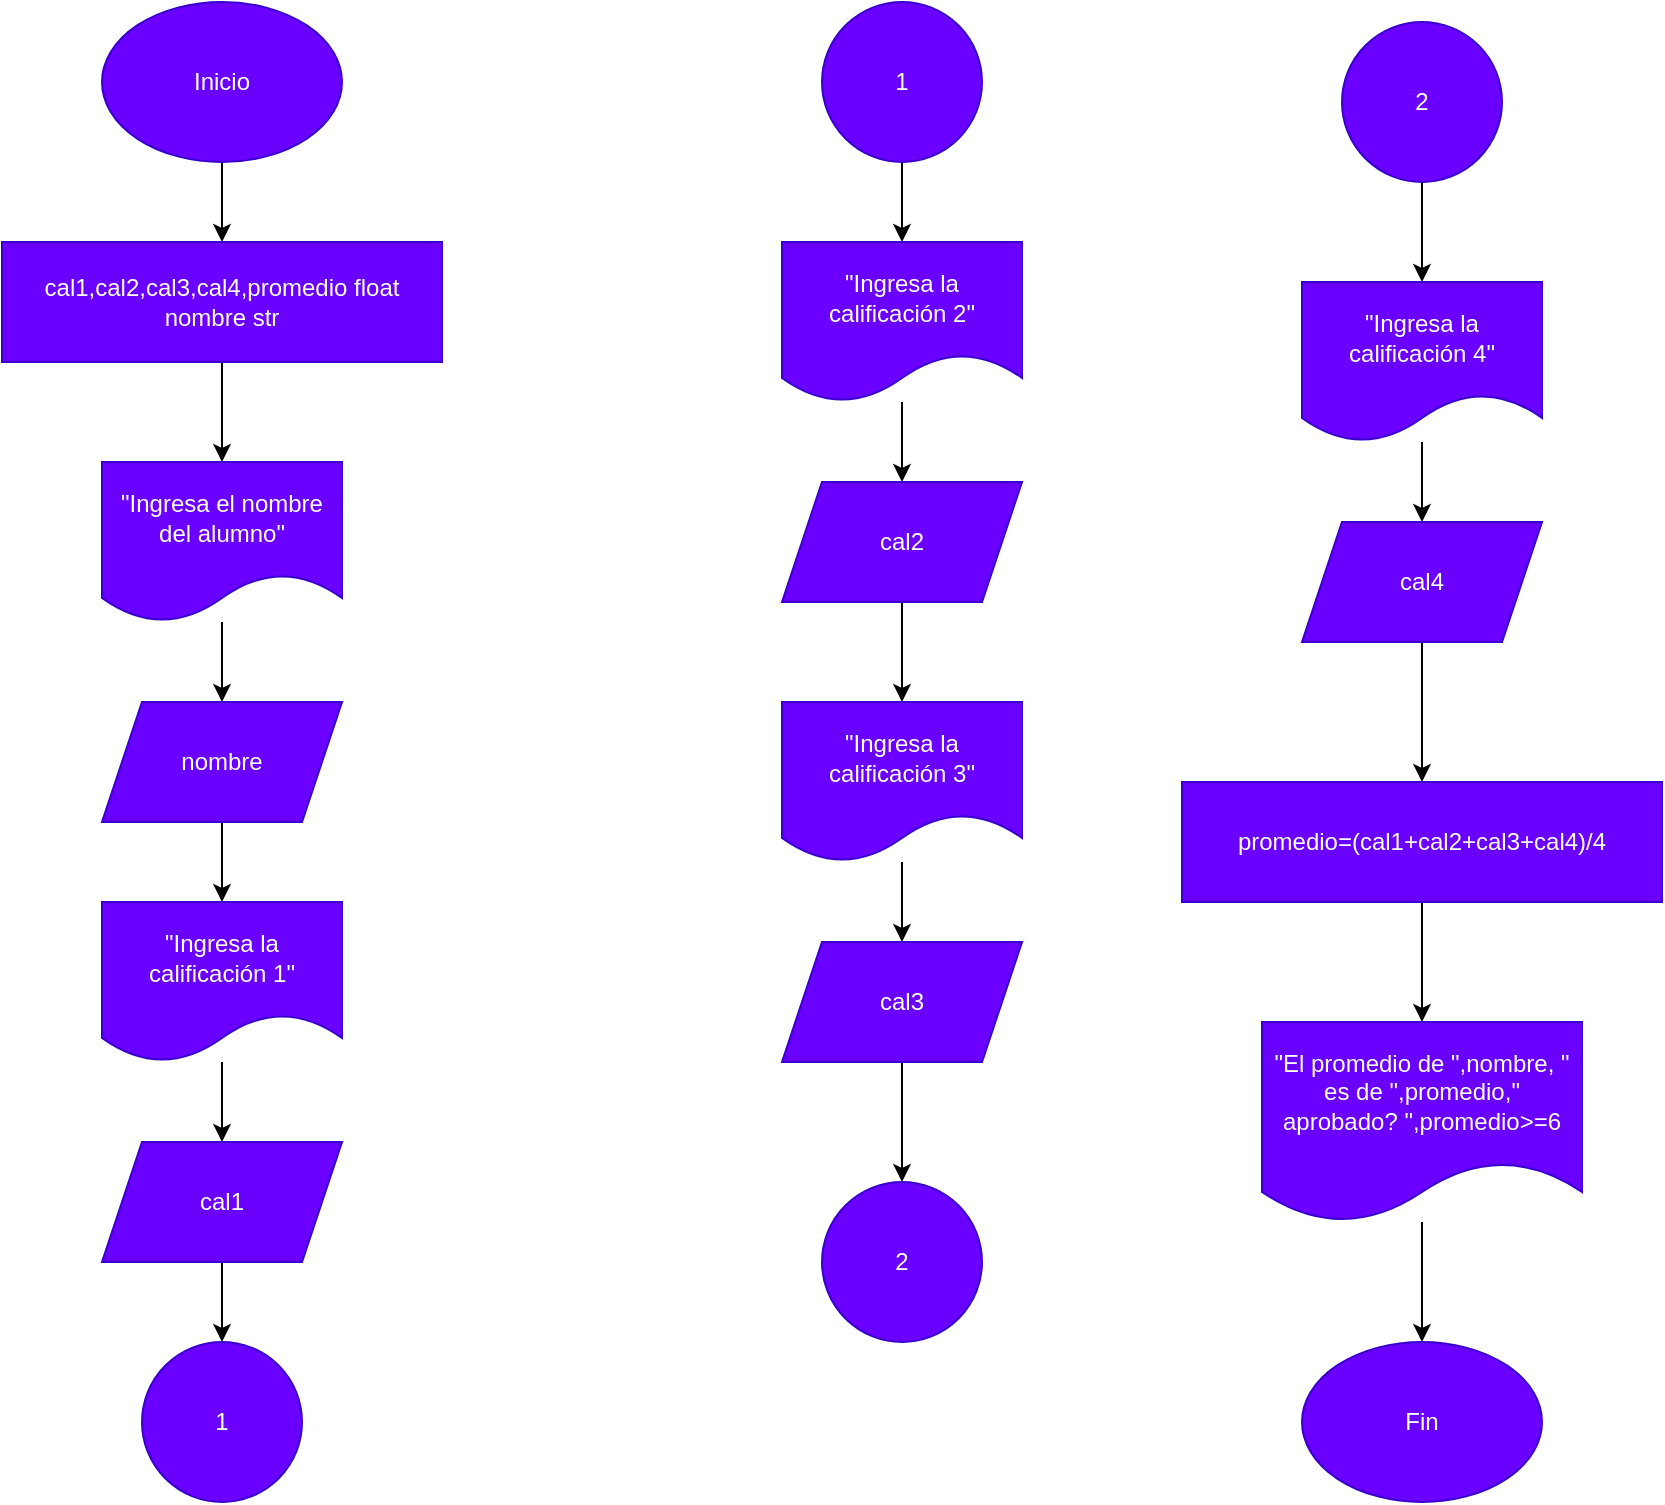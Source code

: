 <mxfile version="22.1.3" type="device">
  <diagram name="Página-1" id="v7N0s2Zn8JapTUPcx7Tw">
    <mxGraphModel dx="1193" dy="723" grid="1" gridSize="10" guides="1" tooltips="1" connect="1" arrows="1" fold="1" page="1" pageScale="1" pageWidth="827" pageHeight="1169" math="0" shadow="0">
      <root>
        <mxCell id="0" />
        <mxCell id="1" parent="0" />
        <mxCell id="lVu30ywv4T-iXP-hu-P--3" value="" style="edgeStyle=orthogonalEdgeStyle;rounded=0;orthogonalLoop=1;jettySize=auto;html=1;" edge="1" parent="1" source="lVu30ywv4T-iXP-hu-P--1" target="lVu30ywv4T-iXP-hu-P--2">
          <mxGeometry relative="1" as="geometry" />
        </mxCell>
        <mxCell id="lVu30ywv4T-iXP-hu-P--1" value="Inicio" style="ellipse;whiteSpace=wrap;html=1;fillColor=#6a00ff;fontColor=#ffffff;strokeColor=#3700CC;" vertex="1" parent="1">
          <mxGeometry x="270" y="90" width="120" height="80" as="geometry" />
        </mxCell>
        <mxCell id="lVu30ywv4T-iXP-hu-P--5" value="" style="edgeStyle=orthogonalEdgeStyle;rounded=0;orthogonalLoop=1;jettySize=auto;html=1;" edge="1" parent="1" source="lVu30ywv4T-iXP-hu-P--2" target="lVu30ywv4T-iXP-hu-P--4">
          <mxGeometry relative="1" as="geometry" />
        </mxCell>
        <mxCell id="lVu30ywv4T-iXP-hu-P--2" value="cal1,cal2,cal3,cal4,promedio float&lt;br&gt;nombre str" style="whiteSpace=wrap;html=1;fillColor=#6a00ff;strokeColor=#3700CC;fontColor=#ffffff;" vertex="1" parent="1">
          <mxGeometry x="220" y="210" width="220" height="60" as="geometry" />
        </mxCell>
        <mxCell id="lVu30ywv4T-iXP-hu-P--7" value="" style="edgeStyle=orthogonalEdgeStyle;rounded=0;orthogonalLoop=1;jettySize=auto;html=1;" edge="1" parent="1" source="lVu30ywv4T-iXP-hu-P--4" target="lVu30ywv4T-iXP-hu-P--6">
          <mxGeometry relative="1" as="geometry" />
        </mxCell>
        <mxCell id="lVu30ywv4T-iXP-hu-P--4" value="&quot;Ingresa el nombre del alumno&quot;" style="shape=document;whiteSpace=wrap;html=1;boundedLbl=1;fillColor=#6a00ff;fontColor=#ffffff;strokeColor=#3700CC;" vertex="1" parent="1">
          <mxGeometry x="270" y="320" width="120" height="80" as="geometry" />
        </mxCell>
        <mxCell id="lVu30ywv4T-iXP-hu-P--9" value="" style="edgeStyle=orthogonalEdgeStyle;rounded=0;orthogonalLoop=1;jettySize=auto;html=1;" edge="1" parent="1" source="lVu30ywv4T-iXP-hu-P--6" target="lVu30ywv4T-iXP-hu-P--8">
          <mxGeometry relative="1" as="geometry" />
        </mxCell>
        <mxCell id="lVu30ywv4T-iXP-hu-P--6" value="nombre" style="shape=parallelogram;perimeter=parallelogramPerimeter;whiteSpace=wrap;html=1;fixedSize=1;fillColor=#6a00ff;strokeColor=#3700CC;fontColor=#ffffff;" vertex="1" parent="1">
          <mxGeometry x="270" y="440" width="120" height="60" as="geometry" />
        </mxCell>
        <mxCell id="lVu30ywv4T-iXP-hu-P--12" value="" style="edgeStyle=orthogonalEdgeStyle;rounded=0;orthogonalLoop=1;jettySize=auto;html=1;" edge="1" parent="1" source="lVu30ywv4T-iXP-hu-P--8" target="lVu30ywv4T-iXP-hu-P--11">
          <mxGeometry relative="1" as="geometry" />
        </mxCell>
        <mxCell id="lVu30ywv4T-iXP-hu-P--8" value="&quot;Ingresa la calificación 1&quot;" style="shape=document;whiteSpace=wrap;html=1;boundedLbl=1;fillColor=#6a00ff;fontColor=#ffffff;strokeColor=#3700CC;" vertex="1" parent="1">
          <mxGeometry x="270" y="540" width="120" height="80" as="geometry" />
        </mxCell>
        <mxCell id="lVu30ywv4T-iXP-hu-P--14" value="" style="edgeStyle=orthogonalEdgeStyle;rounded=0;orthogonalLoop=1;jettySize=auto;html=1;" edge="1" parent="1" source="lVu30ywv4T-iXP-hu-P--11" target="lVu30ywv4T-iXP-hu-P--13">
          <mxGeometry relative="1" as="geometry" />
        </mxCell>
        <mxCell id="lVu30ywv4T-iXP-hu-P--11" value="cal1" style="shape=parallelogram;perimeter=parallelogramPerimeter;whiteSpace=wrap;html=1;fixedSize=1;fillColor=#6a00ff;strokeColor=#3700CC;fontColor=#ffffff;" vertex="1" parent="1">
          <mxGeometry x="270" y="660" width="120" height="60" as="geometry" />
        </mxCell>
        <mxCell id="lVu30ywv4T-iXP-hu-P--13" value="1" style="ellipse;whiteSpace=wrap;html=1;fillColor=#6a00ff;strokeColor=#3700CC;fontColor=#ffffff;" vertex="1" parent="1">
          <mxGeometry x="290" y="760" width="80" height="80" as="geometry" />
        </mxCell>
        <mxCell id="lVu30ywv4T-iXP-hu-P--22" value="" style="edgeStyle=orthogonalEdgeStyle;rounded=0;orthogonalLoop=1;jettySize=auto;html=1;" edge="1" parent="1" source="lVu30ywv4T-iXP-hu-P--15" target="lVu30ywv4T-iXP-hu-P--17">
          <mxGeometry relative="1" as="geometry" />
        </mxCell>
        <mxCell id="lVu30ywv4T-iXP-hu-P--15" value="1" style="ellipse;whiteSpace=wrap;html=1;fillColor=#6a00ff;strokeColor=#3700CC;fontColor=#ffffff;" vertex="1" parent="1">
          <mxGeometry x="630" y="90" width="80" height="80" as="geometry" />
        </mxCell>
        <mxCell id="lVu30ywv4T-iXP-hu-P--16" value="" style="edgeStyle=orthogonalEdgeStyle;rounded=0;orthogonalLoop=1;jettySize=auto;html=1;" edge="1" parent="1" source="lVu30ywv4T-iXP-hu-P--17" target="lVu30ywv4T-iXP-hu-P--18">
          <mxGeometry relative="1" as="geometry" />
        </mxCell>
        <mxCell id="lVu30ywv4T-iXP-hu-P--17" value="&quot;Ingresa la calificación 2&quot;" style="shape=document;whiteSpace=wrap;html=1;boundedLbl=1;fillColor=#6a00ff;fontColor=#ffffff;strokeColor=#3700CC;" vertex="1" parent="1">
          <mxGeometry x="610" y="210" width="120" height="80" as="geometry" />
        </mxCell>
        <mxCell id="lVu30ywv4T-iXP-hu-P--23" value="" style="edgeStyle=orthogonalEdgeStyle;rounded=0;orthogonalLoop=1;jettySize=auto;html=1;" edge="1" parent="1" source="lVu30ywv4T-iXP-hu-P--18" target="lVu30ywv4T-iXP-hu-P--20">
          <mxGeometry relative="1" as="geometry" />
        </mxCell>
        <mxCell id="lVu30ywv4T-iXP-hu-P--18" value="cal2" style="shape=parallelogram;perimeter=parallelogramPerimeter;whiteSpace=wrap;html=1;fixedSize=1;fillColor=#6a00ff;strokeColor=#3700CC;fontColor=#ffffff;" vertex="1" parent="1">
          <mxGeometry x="610" y="330" width="120" height="60" as="geometry" />
        </mxCell>
        <mxCell id="lVu30ywv4T-iXP-hu-P--19" value="" style="edgeStyle=orthogonalEdgeStyle;rounded=0;orthogonalLoop=1;jettySize=auto;html=1;" edge="1" parent="1" source="lVu30ywv4T-iXP-hu-P--20" target="lVu30ywv4T-iXP-hu-P--21">
          <mxGeometry relative="1" as="geometry" />
        </mxCell>
        <mxCell id="lVu30ywv4T-iXP-hu-P--20" value="&quot;Ingresa la calificación 3&quot;" style="shape=document;whiteSpace=wrap;html=1;boundedLbl=1;fillColor=#6a00ff;fontColor=#ffffff;strokeColor=#3700CC;" vertex="1" parent="1">
          <mxGeometry x="610" y="440" width="120" height="80" as="geometry" />
        </mxCell>
        <mxCell id="lVu30ywv4T-iXP-hu-P--25" value="" style="edgeStyle=orthogonalEdgeStyle;rounded=0;orthogonalLoop=1;jettySize=auto;html=1;" edge="1" parent="1" source="lVu30ywv4T-iXP-hu-P--21" target="lVu30ywv4T-iXP-hu-P--24">
          <mxGeometry relative="1" as="geometry" />
        </mxCell>
        <mxCell id="lVu30ywv4T-iXP-hu-P--21" value="cal3" style="shape=parallelogram;perimeter=parallelogramPerimeter;whiteSpace=wrap;html=1;fixedSize=1;fillColor=#6a00ff;strokeColor=#3700CC;fontColor=#ffffff;" vertex="1" parent="1">
          <mxGeometry x="610" y="560" width="120" height="60" as="geometry" />
        </mxCell>
        <mxCell id="lVu30ywv4T-iXP-hu-P--24" value="2" style="ellipse;whiteSpace=wrap;html=1;fillColor=#6a00ff;strokeColor=#3700CC;fontColor=#ffffff;" vertex="1" parent="1">
          <mxGeometry x="630" y="680" width="80" height="80" as="geometry" />
        </mxCell>
        <mxCell id="lVu30ywv4T-iXP-hu-P--36" value="" style="edgeStyle=orthogonalEdgeStyle;rounded=0;orthogonalLoop=1;jettySize=auto;html=1;" edge="1" parent="1" source="lVu30ywv4T-iXP-hu-P--26" target="lVu30ywv4T-iXP-hu-P--34">
          <mxGeometry relative="1" as="geometry" />
        </mxCell>
        <mxCell id="lVu30ywv4T-iXP-hu-P--26" value="2" style="ellipse;whiteSpace=wrap;html=1;fillColor=#6a00ff;strokeColor=#3700CC;fontColor=#ffffff;" vertex="1" parent="1">
          <mxGeometry x="890" y="100" width="80" height="80" as="geometry" />
        </mxCell>
        <mxCell id="lVu30ywv4T-iXP-hu-P--30" value="" style="edgeStyle=orthogonalEdgeStyle;rounded=0;orthogonalLoop=1;jettySize=auto;html=1;" edge="1" parent="1" source="lVu30ywv4T-iXP-hu-P--27" target="lVu30ywv4T-iXP-hu-P--29">
          <mxGeometry relative="1" as="geometry" />
        </mxCell>
        <mxCell id="lVu30ywv4T-iXP-hu-P--27" value="promedio=(cal1+cal2+cal3+cal4)/4" style="whiteSpace=wrap;html=1;fillColor=#6a00ff;strokeColor=#3700CC;fontColor=#ffffff;" vertex="1" parent="1">
          <mxGeometry x="810" y="480" width="240" height="60" as="geometry" />
        </mxCell>
        <mxCell id="lVu30ywv4T-iXP-hu-P--32" value="" style="edgeStyle=orthogonalEdgeStyle;rounded=0;orthogonalLoop=1;jettySize=auto;html=1;" edge="1" parent="1" source="lVu30ywv4T-iXP-hu-P--29" target="lVu30ywv4T-iXP-hu-P--31">
          <mxGeometry relative="1" as="geometry" />
        </mxCell>
        <mxCell id="lVu30ywv4T-iXP-hu-P--29" value="&quot;El promedio de &quot;,nombre, &quot; es de &quot;,promedio,&quot; aprobado? &quot;,promedio&amp;gt;=6" style="shape=document;whiteSpace=wrap;html=1;boundedLbl=1;fillColor=#6a00ff;fontColor=#ffffff;strokeColor=#3700CC;" vertex="1" parent="1">
          <mxGeometry x="850" y="600" width="160" height="100" as="geometry" />
        </mxCell>
        <mxCell id="lVu30ywv4T-iXP-hu-P--31" value="Fin" style="ellipse;whiteSpace=wrap;html=1;fillColor=#6a00ff;fontColor=#ffffff;strokeColor=#3700CC;" vertex="1" parent="1">
          <mxGeometry x="870" y="760" width="120" height="80" as="geometry" />
        </mxCell>
        <mxCell id="lVu30ywv4T-iXP-hu-P--33" value="" style="edgeStyle=orthogonalEdgeStyle;rounded=0;orthogonalLoop=1;jettySize=auto;html=1;" edge="1" parent="1" source="lVu30ywv4T-iXP-hu-P--34" target="lVu30ywv4T-iXP-hu-P--35">
          <mxGeometry relative="1" as="geometry" />
        </mxCell>
        <mxCell id="lVu30ywv4T-iXP-hu-P--34" value="&quot;Ingresa la calificación 4&quot;" style="shape=document;whiteSpace=wrap;html=1;boundedLbl=1;fillColor=#6a00ff;fontColor=#ffffff;strokeColor=#3700CC;" vertex="1" parent="1">
          <mxGeometry x="870" y="230" width="120" height="80" as="geometry" />
        </mxCell>
        <mxCell id="lVu30ywv4T-iXP-hu-P--37" value="" style="edgeStyle=orthogonalEdgeStyle;rounded=0;orthogonalLoop=1;jettySize=auto;html=1;" edge="1" parent="1" source="lVu30ywv4T-iXP-hu-P--35" target="lVu30ywv4T-iXP-hu-P--27">
          <mxGeometry relative="1" as="geometry" />
        </mxCell>
        <mxCell id="lVu30ywv4T-iXP-hu-P--35" value="cal4" style="shape=parallelogram;perimeter=parallelogramPerimeter;whiteSpace=wrap;html=1;fixedSize=1;fillColor=#6a00ff;strokeColor=#3700CC;fontColor=#ffffff;" vertex="1" parent="1">
          <mxGeometry x="870" y="350" width="120" height="60" as="geometry" />
        </mxCell>
      </root>
    </mxGraphModel>
  </diagram>
</mxfile>
